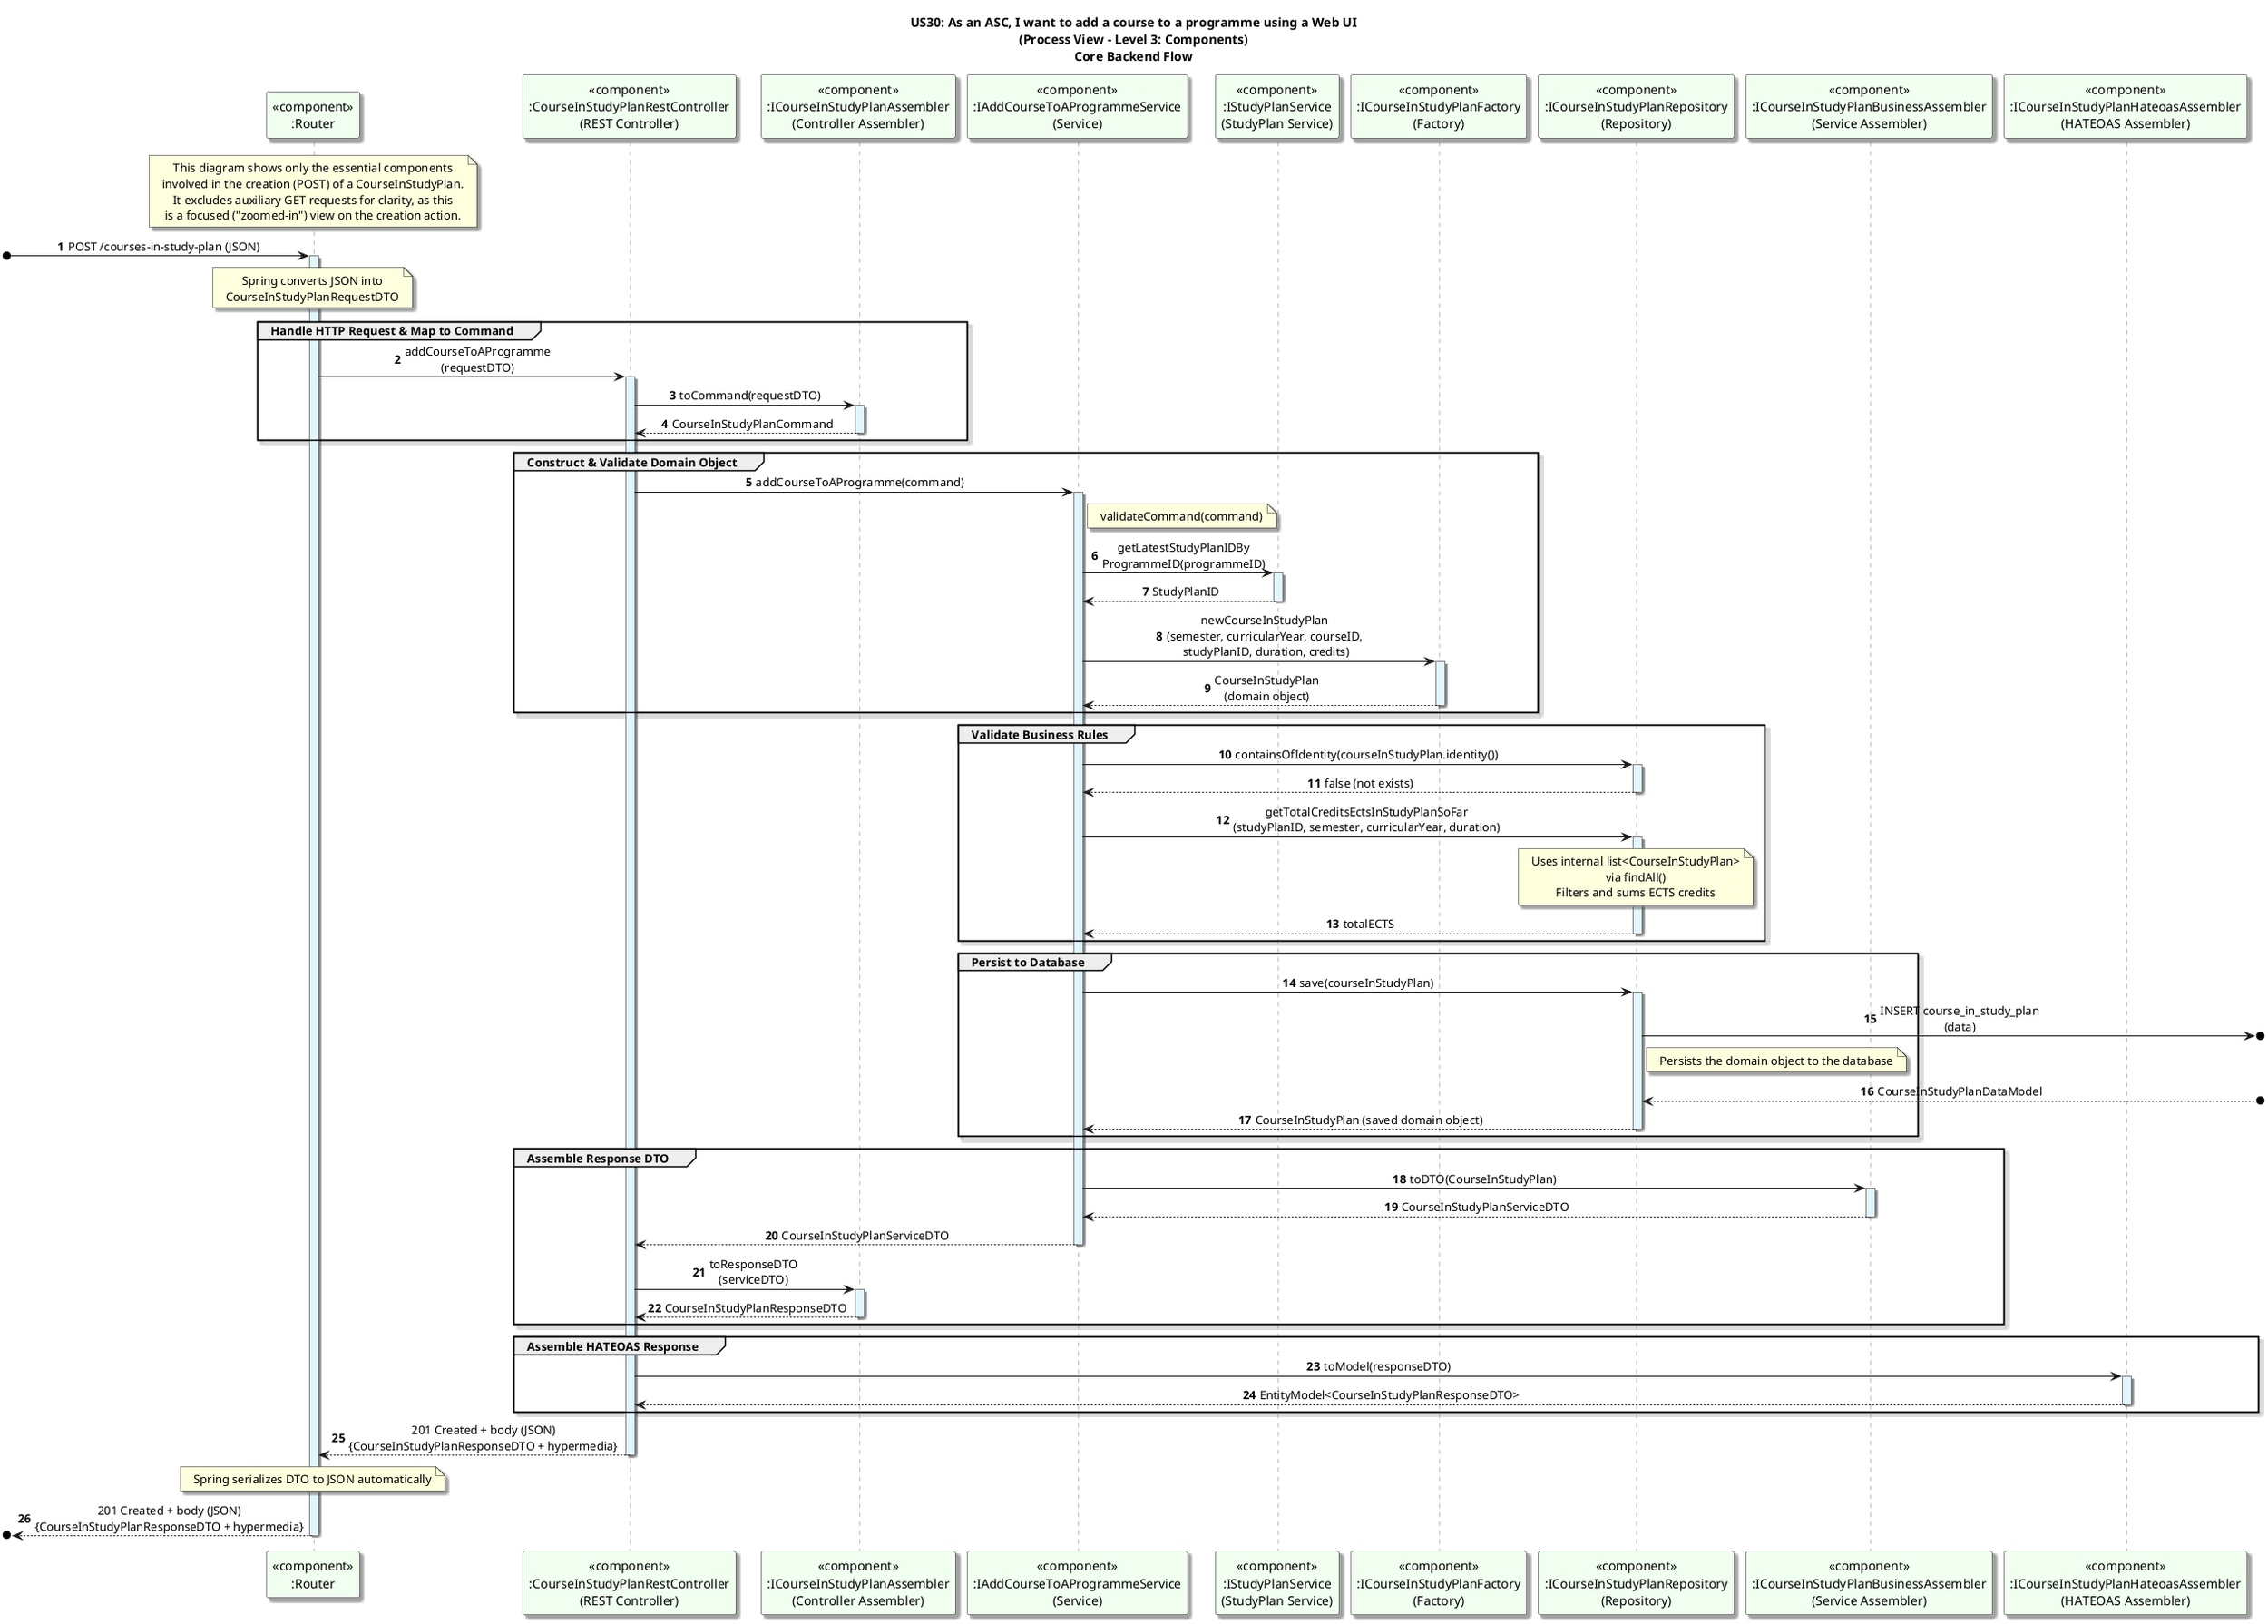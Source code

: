 @startuml
title: US30: As an ASC, I want to add a course to a programme using a Web UI\n(Process View - Level 3: Components)\nCore Backend Flow
autonumber

skinparam {
  ActivityPadding 2
  ActivityMargin 2
  BoxPadding 2
}
skinparam sequence {
    LifeLineBorderColor Grey
    LifeLineBackgroundColor #E1F5FE
}
skinparam defaultTextAlignment center
skinparam shadowing true

participant "<<component>>\n:Router" as Router #honeydew
participant "<<component>>\n:CourseInStudyPlanRestController\n(REST Controller)" as Controller #honeydew
participant "<<component>>\n:ICourseInStudyPlanAssembler\n(Controller Assembler)" as Assembler #honeydew
participant "<<component>>\n:IAddCourseToAProgrammeService\n(Service)" as Service #honeydew
participant "<<component>>\n:IStudyPlanService\n(StudyPlan Service)" as StudyPlanService #honeydew
participant "<<component>>\n:ICourseInStudyPlanFactory\n(Factory)" as Factory #honeydew
participant "<<component>>\n:ICourseInStudyPlanRepository\n(Repository)" as Repository #honeydew
participant "<<component>>\n:ICourseInStudyPlanBusinessAssembler\n(Service Assembler)" as BAssembler #honeydew
participant "<<component>>\n:ICourseInStudyPlanHateoasAssembler\n(HATEOAS Assembler)" as HateoasAssembler #honeydew

note over Router
This diagram shows only the essential components
involved in the creation (POST) of a CourseInStudyPlan.
It excludes auxiliary GET requests for clarity, as this
is a focused ("zoomed-in") view on the creation action.
end note

[o-> Router: POST /courses-in-study-plan (JSON)
activate Router
note over Router
Spring converts JSON into
CourseInStudyPlanRequestDTO
end note
group Handle HTTP Request & Map to Command
Router -> Controller: addCourseToAProgramme\n(requestDTO)
activate Controller


Controller -> Assembler: toCommand(requestDTO)
activate Assembler
Assembler --> Controller: CourseInStudyPlanCommand
deactivate Assembler
end group

group Construct & Validate Domain Object
Controller -> Service: addCourseToAProgramme(command)
activate Service
note right of Service: validateCommand(command)
Service -> StudyPlanService: getLatestStudyPlanIDBy\nProgrammeID(programmeID)
activate StudyPlanService
StudyPlanService --> Service: StudyPlanID
deactivate StudyPlanService

Service -> Factory: newCourseInStudyPlan\n(semester, curricularYear, courseID,\n studyPlanID, duration, credits)
activate Factory

Factory --> Service: CourseInStudyPlan\n(domain object)
deactivate Factory
end

group Validate Business Rules
Service -> Repository: containsOfIdentity(courseInStudyPlan.identity())
activate Repository
Repository --> Service: false (not exists)
deactivate Repository

Service -> Repository: getTotalCreditsEctsInStudyPlanSoFar\n(studyPlanID, semester, curricularYear, duration)
activate Repository
note over Repository
Uses internal list<CourseInStudyPlan>
via findAll()
Filters and sums ECTS credits
end note
Repository --> Service: totalECTS
deactivate Repository
end group

group Persist to Database
Service -> Repository: save(courseInStudyPlan)
activate Repository

Repository ->o]: INSERT course_in_study_plan\n(data)
note right of Repository
Persists the domain object to the database
end note
Repository <--o]: CourseInStudyPlanDataModel

Repository --> Service: CourseInStudyPlan (saved domain object)
deactivate Repository
end group

group Assemble Response DTO
Service -> BAssembler: toDTO(CourseInStudyPlan)
activate BAssembler
BAssembler --> Service: CourseInStudyPlanServiceDTO
deactivate BAssembler
Service --> Controller: CourseInStudyPlanServiceDTO
deactivate Service

    Controller -> Assembler: toResponseDTO\n(serviceDTO)
    activate Assembler
    Assembler --> Controller: CourseInStudyPlanResponseDTO
    deactivate Assembler
    end group

    group Assemble HATEOAS Response
    Controller -> HateoasAssembler: toModel(responseDTO)
    activate HateoasAssembler
    HateoasAssembler --> Controller: EntityModel<CourseInStudyPlanResponseDTO>
    deactivate HateoasAssembler
    end group
    Controller --> Router: 201 Created + body (JSON)\n{CourseInStudyPlanResponseDTO + hypermedia}

note over Router: Spring serializes DTO to JSON automatically


deactivate Controller

[o<-- Router: 201 Created + body (JSON)\n{CourseInStudyPlanResponseDTO + hypermedia}
deactivate Router
@enduml